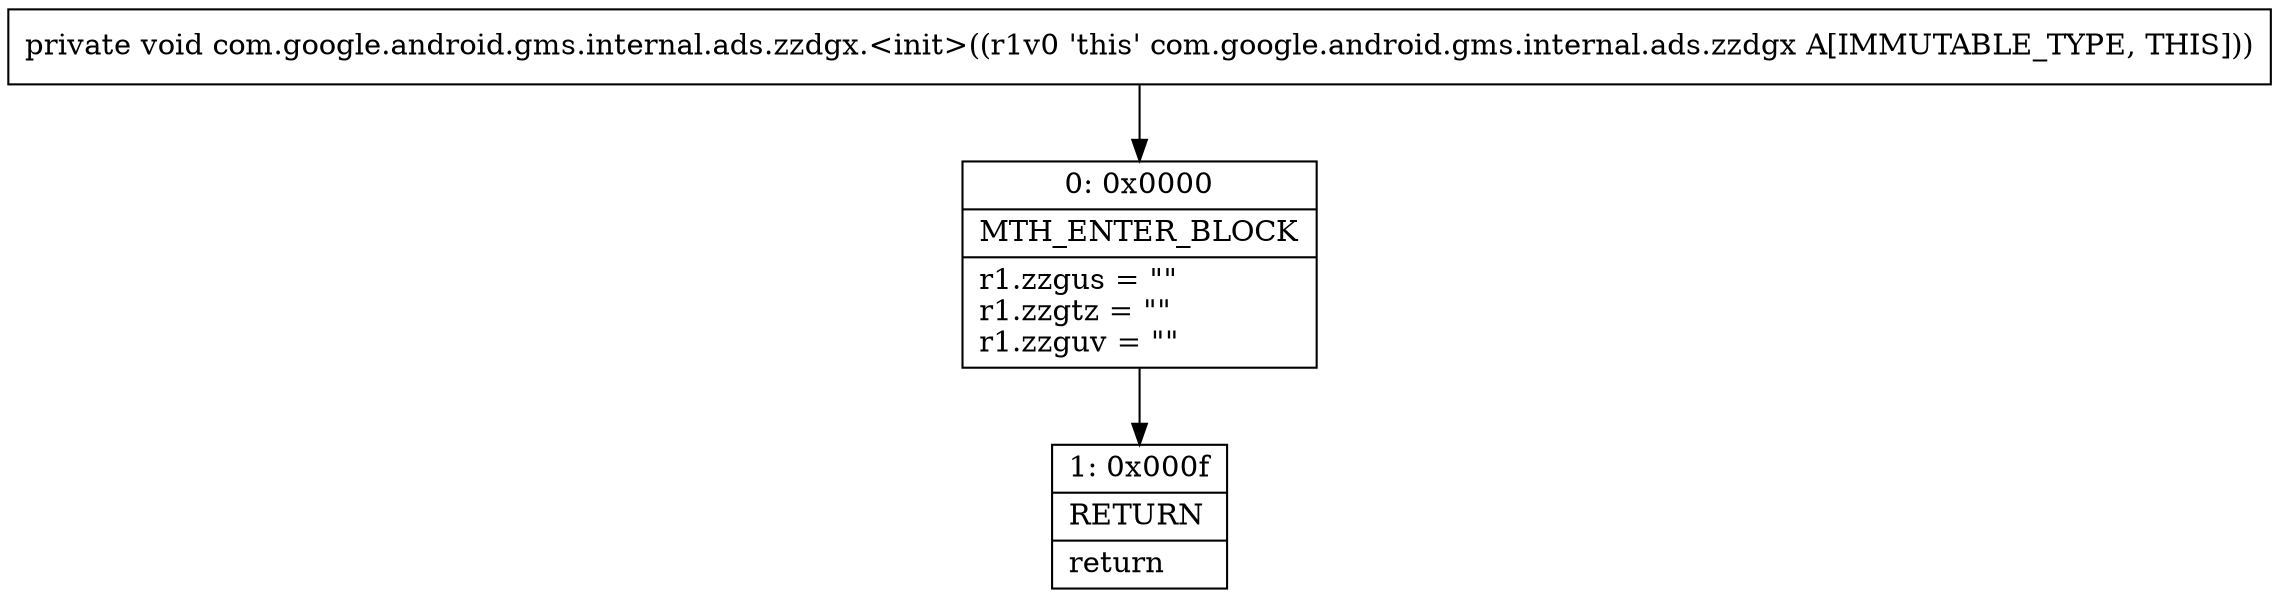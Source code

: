 digraph "CFG forcom.google.android.gms.internal.ads.zzdgx.\<init\>()V" {
Node_0 [shape=record,label="{0\:\ 0x0000|MTH_ENTER_BLOCK\l|r1.zzgus = \"\"\lr1.zzgtz = \"\"\lr1.zzguv = \"\"\l}"];
Node_1 [shape=record,label="{1\:\ 0x000f|RETURN\l|return\l}"];
MethodNode[shape=record,label="{private void com.google.android.gms.internal.ads.zzdgx.\<init\>((r1v0 'this' com.google.android.gms.internal.ads.zzdgx A[IMMUTABLE_TYPE, THIS])) }"];
MethodNode -> Node_0;
Node_0 -> Node_1;
}


